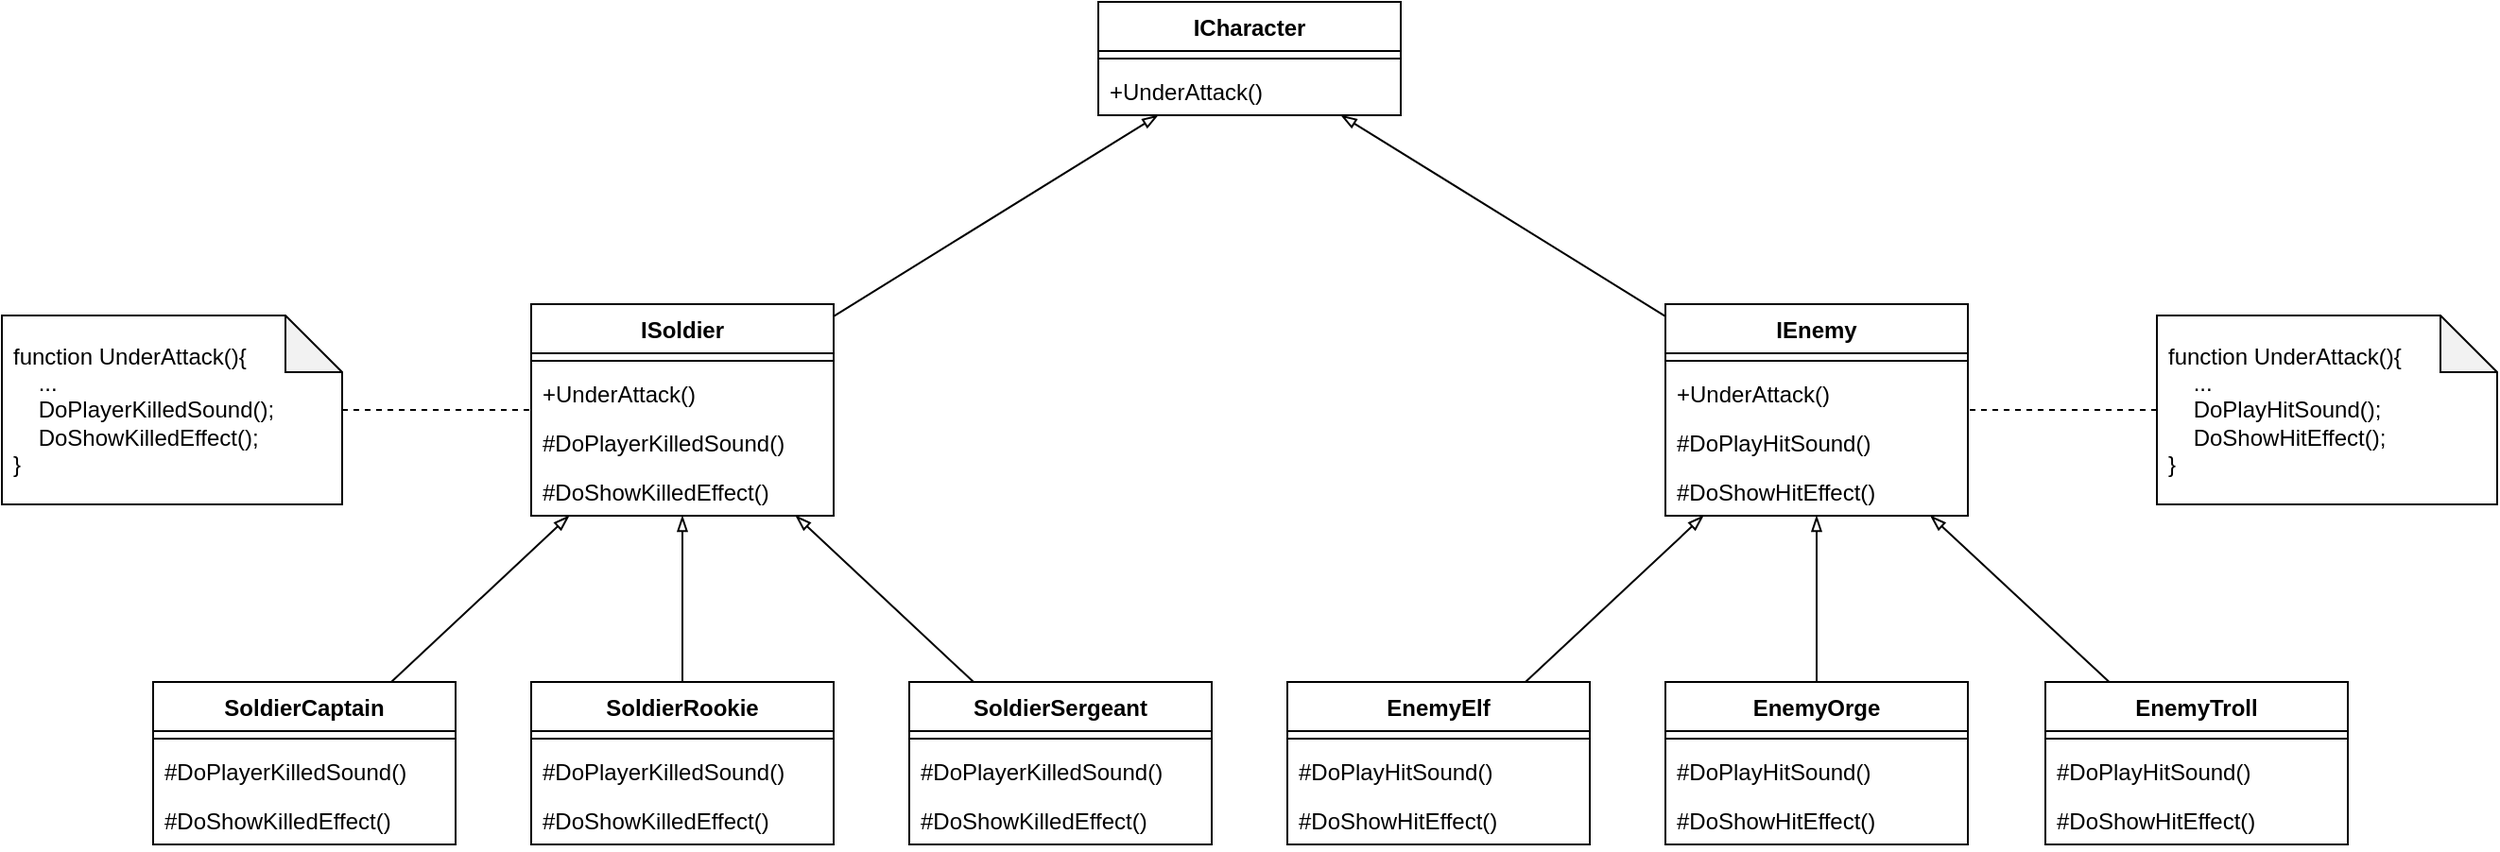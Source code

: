 <mxfile version="22.1.11" type="device">
  <diagram name="第 1 页" id="NZdLgOExjl1DyOENXQF9">
    <mxGraphModel dx="1434" dy="844" grid="1" gridSize="10" guides="1" tooltips="1" connect="1" arrows="1" fold="1" page="1" pageScale="1" pageWidth="827" pageHeight="1169" math="0" shadow="0">
      <root>
        <mxCell id="0" />
        <mxCell id="1" parent="0" />
        <mxCell id="rLdiCBzwjdSR8_zOF7HI-1" value="ICharacter" style="swimlane;fontStyle=1;align=center;verticalAlign=top;childLayout=stackLayout;horizontal=1;startSize=26;horizontalStack=0;resizeParent=1;resizeParentMax=0;resizeLast=0;collapsible=1;marginBottom=0;whiteSpace=wrap;html=1;" vertex="1" parent="1">
          <mxGeometry x="580" y="120" width="160" height="60" as="geometry" />
        </mxCell>
        <mxCell id="rLdiCBzwjdSR8_zOF7HI-3" value="" style="line;strokeWidth=1;fillColor=none;align=left;verticalAlign=middle;spacingTop=-1;spacingLeft=3;spacingRight=3;rotatable=0;labelPosition=right;points=[];portConstraint=eastwest;strokeColor=inherit;" vertex="1" parent="rLdiCBzwjdSR8_zOF7HI-1">
          <mxGeometry y="26" width="160" height="8" as="geometry" />
        </mxCell>
        <mxCell id="rLdiCBzwjdSR8_zOF7HI-4" value="+UnderAttack()" style="text;strokeColor=none;fillColor=none;align=left;verticalAlign=top;spacingLeft=4;spacingRight=4;overflow=hidden;rotatable=0;points=[[0,0.5],[1,0.5]];portConstraint=eastwest;whiteSpace=wrap;html=1;" vertex="1" parent="rLdiCBzwjdSR8_zOF7HI-1">
          <mxGeometry y="34" width="160" height="26" as="geometry" />
        </mxCell>
        <mxCell id="rLdiCBzwjdSR8_zOF7HI-52" style="edgeStyle=none;rounded=0;orthogonalLoop=1;jettySize=auto;html=1;endArrow=blockThin;endFill=0;" edge="1" parent="1" source="rLdiCBzwjdSR8_zOF7HI-5" target="rLdiCBzwjdSR8_zOF7HI-1">
          <mxGeometry relative="1" as="geometry" />
        </mxCell>
        <mxCell id="rLdiCBzwjdSR8_zOF7HI-5" value="ISoldier" style="swimlane;fontStyle=1;align=center;verticalAlign=top;childLayout=stackLayout;horizontal=1;startSize=26;horizontalStack=0;resizeParent=1;resizeParentMax=0;resizeLast=0;collapsible=1;marginBottom=0;whiteSpace=wrap;html=1;" vertex="1" parent="1">
          <mxGeometry x="280" y="280" width="160" height="112" as="geometry" />
        </mxCell>
        <mxCell id="rLdiCBzwjdSR8_zOF7HI-6" value="" style="line;strokeWidth=1;fillColor=none;align=left;verticalAlign=middle;spacingTop=-1;spacingLeft=3;spacingRight=3;rotatable=0;labelPosition=right;points=[];portConstraint=eastwest;strokeColor=inherit;" vertex="1" parent="rLdiCBzwjdSR8_zOF7HI-5">
          <mxGeometry y="26" width="160" height="8" as="geometry" />
        </mxCell>
        <mxCell id="rLdiCBzwjdSR8_zOF7HI-7" value="+UnderAttack()" style="text;strokeColor=none;fillColor=none;align=left;verticalAlign=top;spacingLeft=4;spacingRight=4;overflow=hidden;rotatable=0;points=[[0,0.5],[1,0.5]];portConstraint=eastwest;whiteSpace=wrap;html=1;" vertex="1" parent="rLdiCBzwjdSR8_zOF7HI-5">
          <mxGeometry y="34" width="160" height="26" as="geometry" />
        </mxCell>
        <mxCell id="rLdiCBzwjdSR8_zOF7HI-8" value="#DoPlayerKilledSound()" style="text;strokeColor=none;fillColor=none;align=left;verticalAlign=top;spacingLeft=4;spacingRight=4;overflow=hidden;rotatable=0;points=[[0,0.5],[1,0.5]];portConstraint=eastwest;whiteSpace=wrap;html=1;" vertex="1" parent="rLdiCBzwjdSR8_zOF7HI-5">
          <mxGeometry y="60" width="160" height="26" as="geometry" />
        </mxCell>
        <mxCell id="rLdiCBzwjdSR8_zOF7HI-9" value="#DoShowKilledEffect()" style="text;strokeColor=none;fillColor=none;align=left;verticalAlign=top;spacingLeft=4;spacingRight=4;overflow=hidden;rotatable=0;points=[[0,0.5],[1,0.5]];portConstraint=eastwest;whiteSpace=wrap;html=1;" vertex="1" parent="rLdiCBzwjdSR8_zOF7HI-5">
          <mxGeometry y="86" width="160" height="26" as="geometry" />
        </mxCell>
        <mxCell id="rLdiCBzwjdSR8_zOF7HI-46" style="edgeStyle=none;rounded=0;orthogonalLoop=1;jettySize=auto;html=1;endArrow=blockThin;endFill=0;" edge="1" parent="1" source="rLdiCBzwjdSR8_zOF7HI-15" target="rLdiCBzwjdSR8_zOF7HI-5">
          <mxGeometry relative="1" as="geometry" />
        </mxCell>
        <mxCell id="rLdiCBzwjdSR8_zOF7HI-15" value="SoldierCaptain" style="swimlane;fontStyle=1;align=center;verticalAlign=top;childLayout=stackLayout;horizontal=1;startSize=26;horizontalStack=0;resizeParent=1;resizeParentMax=0;resizeLast=0;collapsible=1;marginBottom=0;whiteSpace=wrap;html=1;" vertex="1" parent="1">
          <mxGeometry x="80" y="480" width="160" height="86" as="geometry" />
        </mxCell>
        <mxCell id="rLdiCBzwjdSR8_zOF7HI-16" value="" style="line;strokeWidth=1;fillColor=none;align=left;verticalAlign=middle;spacingTop=-1;spacingLeft=3;spacingRight=3;rotatable=0;labelPosition=right;points=[];portConstraint=eastwest;strokeColor=inherit;" vertex="1" parent="rLdiCBzwjdSR8_zOF7HI-15">
          <mxGeometry y="26" width="160" height="8" as="geometry" />
        </mxCell>
        <mxCell id="rLdiCBzwjdSR8_zOF7HI-17" value="#DoPlayerKilledSound()" style="text;strokeColor=none;fillColor=none;align=left;verticalAlign=top;spacingLeft=4;spacingRight=4;overflow=hidden;rotatable=0;points=[[0,0.5],[1,0.5]];portConstraint=eastwest;whiteSpace=wrap;html=1;" vertex="1" parent="rLdiCBzwjdSR8_zOF7HI-15">
          <mxGeometry y="34" width="160" height="26" as="geometry" />
        </mxCell>
        <mxCell id="rLdiCBzwjdSR8_zOF7HI-18" value="#DoShowKilledEffect()" style="text;strokeColor=none;fillColor=none;align=left;verticalAlign=top;spacingLeft=4;spacingRight=4;overflow=hidden;rotatable=0;points=[[0,0.5],[1,0.5]];portConstraint=eastwest;whiteSpace=wrap;html=1;" vertex="1" parent="rLdiCBzwjdSR8_zOF7HI-15">
          <mxGeometry y="60" width="160" height="26" as="geometry" />
        </mxCell>
        <mxCell id="rLdiCBzwjdSR8_zOF7HI-47" style="edgeStyle=none;rounded=0;orthogonalLoop=1;jettySize=auto;html=1;endArrow=blockThin;endFill=0;" edge="1" parent="1" source="rLdiCBzwjdSR8_zOF7HI-19" target="rLdiCBzwjdSR8_zOF7HI-5">
          <mxGeometry relative="1" as="geometry" />
        </mxCell>
        <mxCell id="rLdiCBzwjdSR8_zOF7HI-19" value="SoldierRookie" style="swimlane;fontStyle=1;align=center;verticalAlign=top;childLayout=stackLayout;horizontal=1;startSize=26;horizontalStack=0;resizeParent=1;resizeParentMax=0;resizeLast=0;collapsible=1;marginBottom=0;whiteSpace=wrap;html=1;" vertex="1" parent="1">
          <mxGeometry x="280" y="480" width="160" height="86" as="geometry" />
        </mxCell>
        <mxCell id="rLdiCBzwjdSR8_zOF7HI-20" value="" style="line;strokeWidth=1;fillColor=none;align=left;verticalAlign=middle;spacingTop=-1;spacingLeft=3;spacingRight=3;rotatable=0;labelPosition=right;points=[];portConstraint=eastwest;strokeColor=inherit;" vertex="1" parent="rLdiCBzwjdSR8_zOF7HI-19">
          <mxGeometry y="26" width="160" height="8" as="geometry" />
        </mxCell>
        <mxCell id="rLdiCBzwjdSR8_zOF7HI-21" value="#DoPlayerKilledSound()" style="text;strokeColor=none;fillColor=none;align=left;verticalAlign=top;spacingLeft=4;spacingRight=4;overflow=hidden;rotatable=0;points=[[0,0.5],[1,0.5]];portConstraint=eastwest;whiteSpace=wrap;html=1;" vertex="1" parent="rLdiCBzwjdSR8_zOF7HI-19">
          <mxGeometry y="34" width="160" height="26" as="geometry" />
        </mxCell>
        <mxCell id="rLdiCBzwjdSR8_zOF7HI-22" value="#DoShowKilledEffect()" style="text;strokeColor=none;fillColor=none;align=left;verticalAlign=top;spacingLeft=4;spacingRight=4;overflow=hidden;rotatable=0;points=[[0,0.5],[1,0.5]];portConstraint=eastwest;whiteSpace=wrap;html=1;" vertex="1" parent="rLdiCBzwjdSR8_zOF7HI-19">
          <mxGeometry y="60" width="160" height="26" as="geometry" />
        </mxCell>
        <mxCell id="rLdiCBzwjdSR8_zOF7HI-48" style="edgeStyle=none;rounded=0;orthogonalLoop=1;jettySize=auto;html=1;endArrow=blockThin;endFill=0;" edge="1" parent="1" source="rLdiCBzwjdSR8_zOF7HI-23" target="rLdiCBzwjdSR8_zOF7HI-5">
          <mxGeometry relative="1" as="geometry" />
        </mxCell>
        <mxCell id="rLdiCBzwjdSR8_zOF7HI-23" value="SoldierSergeant" style="swimlane;fontStyle=1;align=center;verticalAlign=top;childLayout=stackLayout;horizontal=1;startSize=26;horizontalStack=0;resizeParent=1;resizeParentMax=0;resizeLast=0;collapsible=1;marginBottom=0;whiteSpace=wrap;html=1;" vertex="1" parent="1">
          <mxGeometry x="480" y="480" width="160" height="86" as="geometry" />
        </mxCell>
        <mxCell id="rLdiCBzwjdSR8_zOF7HI-24" value="" style="line;strokeWidth=1;fillColor=none;align=left;verticalAlign=middle;spacingTop=-1;spacingLeft=3;spacingRight=3;rotatable=0;labelPosition=right;points=[];portConstraint=eastwest;strokeColor=inherit;" vertex="1" parent="rLdiCBzwjdSR8_zOF7HI-23">
          <mxGeometry y="26" width="160" height="8" as="geometry" />
        </mxCell>
        <mxCell id="rLdiCBzwjdSR8_zOF7HI-25" value="#DoPlayerKilledSound()" style="text;strokeColor=none;fillColor=none;align=left;verticalAlign=top;spacingLeft=4;spacingRight=4;overflow=hidden;rotatable=0;points=[[0,0.5],[1,0.5]];portConstraint=eastwest;whiteSpace=wrap;html=1;" vertex="1" parent="rLdiCBzwjdSR8_zOF7HI-23">
          <mxGeometry y="34" width="160" height="26" as="geometry" />
        </mxCell>
        <mxCell id="rLdiCBzwjdSR8_zOF7HI-26" value="#DoShowKilledEffect()" style="text;strokeColor=none;fillColor=none;align=left;verticalAlign=top;spacingLeft=4;spacingRight=4;overflow=hidden;rotatable=0;points=[[0,0.5],[1,0.5]];portConstraint=eastwest;whiteSpace=wrap;html=1;" vertex="1" parent="rLdiCBzwjdSR8_zOF7HI-23">
          <mxGeometry y="60" width="160" height="26" as="geometry" />
        </mxCell>
        <mxCell id="rLdiCBzwjdSR8_zOF7HI-54" style="edgeStyle=none;rounded=0;orthogonalLoop=1;jettySize=auto;html=1;endArrow=none;endFill=0;dashed=1;" edge="1" parent="1" source="rLdiCBzwjdSR8_zOF7HI-27" target="rLdiCBzwjdSR8_zOF7HI-5">
          <mxGeometry relative="1" as="geometry" />
        </mxCell>
        <mxCell id="rLdiCBzwjdSR8_zOF7HI-27" value="function UnderAttack(){&lt;br&gt;&amp;nbsp; &amp;nbsp; ...&lt;br&gt;&amp;nbsp; &amp;nbsp; DoPlayerKilledSound();&lt;br&gt;&amp;nbsp; &amp;nbsp; DoShowKilledEffect();&lt;br&gt;}" style="shape=note;whiteSpace=wrap;html=1;backgroundOutline=1;darkOpacity=0.05;spacingLeft=4;spacingRight=4;align=left;" vertex="1" parent="1">
          <mxGeometry y="286" width="180" height="100" as="geometry" />
        </mxCell>
        <mxCell id="rLdiCBzwjdSR8_zOF7HI-53" style="edgeStyle=none;rounded=0;orthogonalLoop=1;jettySize=auto;html=1;endArrow=blockThin;endFill=0;" edge="1" parent="1" source="rLdiCBzwjdSR8_zOF7HI-28" target="rLdiCBzwjdSR8_zOF7HI-1">
          <mxGeometry relative="1" as="geometry" />
        </mxCell>
        <mxCell id="rLdiCBzwjdSR8_zOF7HI-28" value="IEnemy" style="swimlane;fontStyle=1;align=center;verticalAlign=top;childLayout=stackLayout;horizontal=1;startSize=26;horizontalStack=0;resizeParent=1;resizeParentMax=0;resizeLast=0;collapsible=1;marginBottom=0;whiteSpace=wrap;html=1;" vertex="1" parent="1">
          <mxGeometry x="880" y="280" width="160" height="112" as="geometry" />
        </mxCell>
        <mxCell id="rLdiCBzwjdSR8_zOF7HI-29" value="" style="line;strokeWidth=1;fillColor=none;align=left;verticalAlign=middle;spacingTop=-1;spacingLeft=3;spacingRight=3;rotatable=0;labelPosition=right;points=[];portConstraint=eastwest;strokeColor=inherit;" vertex="1" parent="rLdiCBzwjdSR8_zOF7HI-28">
          <mxGeometry y="26" width="160" height="8" as="geometry" />
        </mxCell>
        <mxCell id="rLdiCBzwjdSR8_zOF7HI-30" value="+UnderAttack()" style="text;strokeColor=none;fillColor=none;align=left;verticalAlign=top;spacingLeft=4;spacingRight=4;overflow=hidden;rotatable=0;points=[[0,0.5],[1,0.5]];portConstraint=eastwest;whiteSpace=wrap;html=1;" vertex="1" parent="rLdiCBzwjdSR8_zOF7HI-28">
          <mxGeometry y="34" width="160" height="26" as="geometry" />
        </mxCell>
        <mxCell id="rLdiCBzwjdSR8_zOF7HI-31" value="#DoPlayHitSound()" style="text;strokeColor=none;fillColor=none;align=left;verticalAlign=top;spacingLeft=4;spacingRight=4;overflow=hidden;rotatable=0;points=[[0,0.5],[1,0.5]];portConstraint=eastwest;whiteSpace=wrap;html=1;" vertex="1" parent="rLdiCBzwjdSR8_zOF7HI-28">
          <mxGeometry y="60" width="160" height="26" as="geometry" />
        </mxCell>
        <mxCell id="rLdiCBzwjdSR8_zOF7HI-32" value="#DoShowHitEffect()" style="text;strokeColor=none;fillColor=none;align=left;verticalAlign=top;spacingLeft=4;spacingRight=4;overflow=hidden;rotatable=0;points=[[0,0.5],[1,0.5]];portConstraint=eastwest;whiteSpace=wrap;html=1;" vertex="1" parent="rLdiCBzwjdSR8_zOF7HI-28">
          <mxGeometry y="86" width="160" height="26" as="geometry" />
        </mxCell>
        <mxCell id="rLdiCBzwjdSR8_zOF7HI-50" style="edgeStyle=none;rounded=0;orthogonalLoop=1;jettySize=auto;html=1;endArrow=blockThin;endFill=0;" edge="1" parent="1" source="rLdiCBzwjdSR8_zOF7HI-33" target="rLdiCBzwjdSR8_zOF7HI-28">
          <mxGeometry relative="1" as="geometry" />
        </mxCell>
        <mxCell id="rLdiCBzwjdSR8_zOF7HI-33" value="EnemyElf" style="swimlane;fontStyle=1;align=center;verticalAlign=top;childLayout=stackLayout;horizontal=1;startSize=26;horizontalStack=0;resizeParent=1;resizeParentMax=0;resizeLast=0;collapsible=1;marginBottom=0;whiteSpace=wrap;html=1;" vertex="1" parent="1">
          <mxGeometry x="680" y="480" width="160" height="86" as="geometry" />
        </mxCell>
        <mxCell id="rLdiCBzwjdSR8_zOF7HI-34" value="" style="line;strokeWidth=1;fillColor=none;align=left;verticalAlign=middle;spacingTop=-1;spacingLeft=3;spacingRight=3;rotatable=0;labelPosition=right;points=[];portConstraint=eastwest;strokeColor=inherit;" vertex="1" parent="rLdiCBzwjdSR8_zOF7HI-33">
          <mxGeometry y="26" width="160" height="8" as="geometry" />
        </mxCell>
        <mxCell id="rLdiCBzwjdSR8_zOF7HI-36" value="#DoPlayHitSound()" style="text;strokeColor=none;fillColor=none;align=left;verticalAlign=top;spacingLeft=4;spacingRight=4;overflow=hidden;rotatable=0;points=[[0,0.5],[1,0.5]];portConstraint=eastwest;whiteSpace=wrap;html=1;" vertex="1" parent="rLdiCBzwjdSR8_zOF7HI-33">
          <mxGeometry y="34" width="160" height="26" as="geometry" />
        </mxCell>
        <mxCell id="rLdiCBzwjdSR8_zOF7HI-37" value="#DoShowHitEffect()" style="text;strokeColor=none;fillColor=none;align=left;verticalAlign=top;spacingLeft=4;spacingRight=4;overflow=hidden;rotatable=0;points=[[0,0.5],[1,0.5]];portConstraint=eastwest;whiteSpace=wrap;html=1;" vertex="1" parent="rLdiCBzwjdSR8_zOF7HI-33">
          <mxGeometry y="60" width="160" height="26" as="geometry" />
        </mxCell>
        <mxCell id="rLdiCBzwjdSR8_zOF7HI-49" style="edgeStyle=none;rounded=0;orthogonalLoop=1;jettySize=auto;html=1;endArrow=blockThin;endFill=0;" edge="1" parent="1" source="rLdiCBzwjdSR8_zOF7HI-38" target="rLdiCBzwjdSR8_zOF7HI-28">
          <mxGeometry relative="1" as="geometry" />
        </mxCell>
        <mxCell id="rLdiCBzwjdSR8_zOF7HI-38" value="EnemyOrge" style="swimlane;fontStyle=1;align=center;verticalAlign=top;childLayout=stackLayout;horizontal=1;startSize=26;horizontalStack=0;resizeParent=1;resizeParentMax=0;resizeLast=0;collapsible=1;marginBottom=0;whiteSpace=wrap;html=1;" vertex="1" parent="1">
          <mxGeometry x="880" y="480" width="160" height="86" as="geometry" />
        </mxCell>
        <mxCell id="rLdiCBzwjdSR8_zOF7HI-39" value="" style="line;strokeWidth=1;fillColor=none;align=left;verticalAlign=middle;spacingTop=-1;spacingLeft=3;spacingRight=3;rotatable=0;labelPosition=right;points=[];portConstraint=eastwest;strokeColor=inherit;" vertex="1" parent="rLdiCBzwjdSR8_zOF7HI-38">
          <mxGeometry y="26" width="160" height="8" as="geometry" />
        </mxCell>
        <mxCell id="rLdiCBzwjdSR8_zOF7HI-40" value="#DoPlayHitSound()" style="text;strokeColor=none;fillColor=none;align=left;verticalAlign=top;spacingLeft=4;spacingRight=4;overflow=hidden;rotatable=0;points=[[0,0.5],[1,0.5]];portConstraint=eastwest;whiteSpace=wrap;html=1;" vertex="1" parent="rLdiCBzwjdSR8_zOF7HI-38">
          <mxGeometry y="34" width="160" height="26" as="geometry" />
        </mxCell>
        <mxCell id="rLdiCBzwjdSR8_zOF7HI-41" value="#DoShowHitEffect()" style="text;strokeColor=none;fillColor=none;align=left;verticalAlign=top;spacingLeft=4;spacingRight=4;overflow=hidden;rotatable=0;points=[[0,0.5],[1,0.5]];portConstraint=eastwest;whiteSpace=wrap;html=1;" vertex="1" parent="rLdiCBzwjdSR8_zOF7HI-38">
          <mxGeometry y="60" width="160" height="26" as="geometry" />
        </mxCell>
        <mxCell id="rLdiCBzwjdSR8_zOF7HI-51" style="edgeStyle=none;rounded=0;orthogonalLoop=1;jettySize=auto;html=1;endArrow=blockThin;endFill=0;" edge="1" parent="1" source="rLdiCBzwjdSR8_zOF7HI-42" target="rLdiCBzwjdSR8_zOF7HI-28">
          <mxGeometry relative="1" as="geometry" />
        </mxCell>
        <mxCell id="rLdiCBzwjdSR8_zOF7HI-42" value="EnemyTroll" style="swimlane;fontStyle=1;align=center;verticalAlign=top;childLayout=stackLayout;horizontal=1;startSize=26;horizontalStack=0;resizeParent=1;resizeParentMax=0;resizeLast=0;collapsible=1;marginBottom=0;whiteSpace=wrap;html=1;" vertex="1" parent="1">
          <mxGeometry x="1081" y="480" width="160" height="86" as="geometry" />
        </mxCell>
        <mxCell id="rLdiCBzwjdSR8_zOF7HI-43" value="" style="line;strokeWidth=1;fillColor=none;align=left;verticalAlign=middle;spacingTop=-1;spacingLeft=3;spacingRight=3;rotatable=0;labelPosition=right;points=[];portConstraint=eastwest;strokeColor=inherit;" vertex="1" parent="rLdiCBzwjdSR8_zOF7HI-42">
          <mxGeometry y="26" width="160" height="8" as="geometry" />
        </mxCell>
        <mxCell id="rLdiCBzwjdSR8_zOF7HI-44" value="#DoPlayHitSound()" style="text;strokeColor=none;fillColor=none;align=left;verticalAlign=top;spacingLeft=4;spacingRight=4;overflow=hidden;rotatable=0;points=[[0,0.5],[1,0.5]];portConstraint=eastwest;whiteSpace=wrap;html=1;" vertex="1" parent="rLdiCBzwjdSR8_zOF7HI-42">
          <mxGeometry y="34" width="160" height="26" as="geometry" />
        </mxCell>
        <mxCell id="rLdiCBzwjdSR8_zOF7HI-45" value="#DoShowHitEffect()" style="text;strokeColor=none;fillColor=none;align=left;verticalAlign=top;spacingLeft=4;spacingRight=4;overflow=hidden;rotatable=0;points=[[0,0.5],[1,0.5]];portConstraint=eastwest;whiteSpace=wrap;html=1;" vertex="1" parent="rLdiCBzwjdSR8_zOF7HI-42">
          <mxGeometry y="60" width="160" height="26" as="geometry" />
        </mxCell>
        <mxCell id="rLdiCBzwjdSR8_zOF7HI-57" style="edgeStyle=none;rounded=0;orthogonalLoop=1;jettySize=auto;html=1;endArrow=none;endFill=0;dashed=1;" edge="1" parent="1" source="rLdiCBzwjdSR8_zOF7HI-55" target="rLdiCBzwjdSR8_zOF7HI-28">
          <mxGeometry relative="1" as="geometry" />
        </mxCell>
        <mxCell id="rLdiCBzwjdSR8_zOF7HI-55" value="function UnderAttack(){&lt;br&gt;&amp;nbsp; &amp;nbsp; ...&lt;br&gt;&amp;nbsp; &amp;nbsp; DoPlayHitSound();&lt;br&gt;&amp;nbsp; &amp;nbsp; DoShowHitEffect();&lt;br&gt;}" style="shape=note;whiteSpace=wrap;html=1;backgroundOutline=1;darkOpacity=0.05;spacingLeft=4;spacingRight=4;align=left;" vertex="1" parent="1">
          <mxGeometry x="1140" y="286" width="180" height="100" as="geometry" />
        </mxCell>
      </root>
    </mxGraphModel>
  </diagram>
</mxfile>
